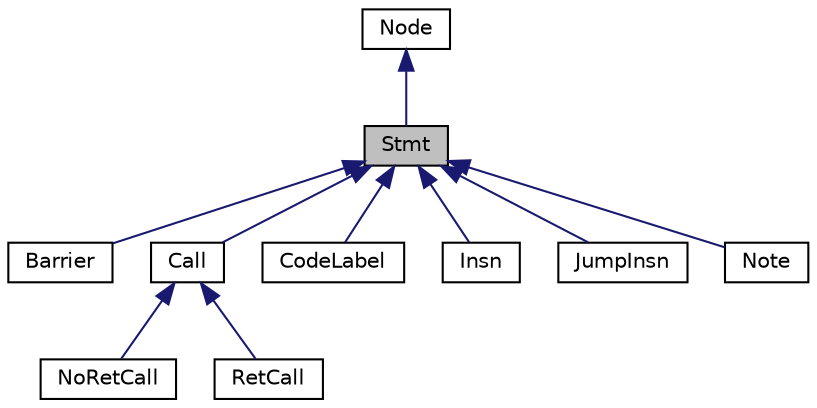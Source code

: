 digraph "Stmt"
{
  edge [fontname="Helvetica",fontsize="10",labelfontname="Helvetica",labelfontsize="10"];
  node [fontname="Helvetica",fontsize="10",shape=record];
  Node0 [label="Stmt",height=0.2,width=0.4,color="black", fillcolor="grey75", style="filled", fontcolor="black"];
  Node1 -> Node0 [dir="back",color="midnightblue",fontsize="10",style="solid",fontname="Helvetica"];
  Node1 [label="Node",height=0.2,width=0.4,color="black", fillcolor="white", style="filled",URL="$class_node.html"];
  Node0 -> Node2 [dir="back",color="midnightblue",fontsize="10",style="solid",fontname="Helvetica"];
  Node2 [label="Barrier",height=0.2,width=0.4,color="black", fillcolor="white", style="filled",URL="$class_barrier.html"];
  Node0 -> Node3 [dir="back",color="midnightblue",fontsize="10",style="solid",fontname="Helvetica"];
  Node3 [label="Call",height=0.2,width=0.4,color="black", fillcolor="white", style="filled",URL="$class_call.html"];
  Node3 -> Node4 [dir="back",color="midnightblue",fontsize="10",style="solid",fontname="Helvetica"];
  Node4 [label="NoRetCall",height=0.2,width=0.4,color="black", fillcolor="white", style="filled",URL="$class_no_ret_call.html"];
  Node3 -> Node5 [dir="back",color="midnightblue",fontsize="10",style="solid",fontname="Helvetica"];
  Node5 [label="RetCall",height=0.2,width=0.4,color="black", fillcolor="white", style="filled",URL="$class_ret_call.html"];
  Node0 -> Node6 [dir="back",color="midnightblue",fontsize="10",style="solid",fontname="Helvetica"];
  Node6 [label="CodeLabel",height=0.2,width=0.4,color="black", fillcolor="white", style="filled",URL="$class_code_label.html"];
  Node0 -> Node7 [dir="back",color="midnightblue",fontsize="10",style="solid",fontname="Helvetica"];
  Node7 [label="Insn",height=0.2,width=0.4,color="black", fillcolor="white", style="filled",URL="$class_insn.html"];
  Node0 -> Node8 [dir="back",color="midnightblue",fontsize="10",style="solid",fontname="Helvetica"];
  Node8 [label="JumpInsn",height=0.2,width=0.4,color="black", fillcolor="white", style="filled",URL="$class_jump_insn.html"];
  Node0 -> Node9 [dir="back",color="midnightblue",fontsize="10",style="solid",fontname="Helvetica"];
  Node9 [label="Note",height=0.2,width=0.4,color="black", fillcolor="white", style="filled",URL="$class_note.html"];
}

